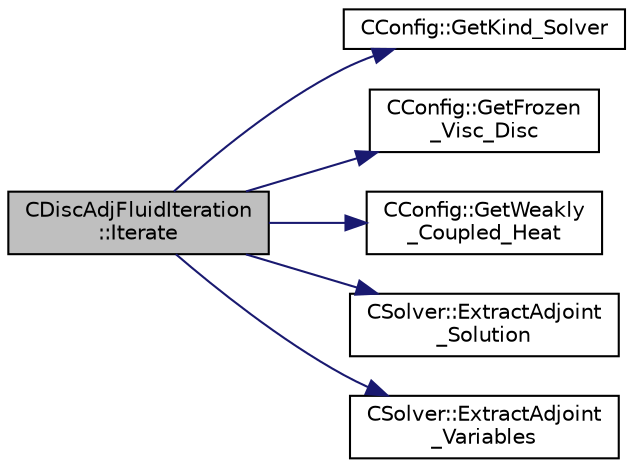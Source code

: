 digraph "CDiscAdjFluidIteration::Iterate"
{
  edge [fontname="Helvetica",fontsize="10",labelfontname="Helvetica",labelfontsize="10"];
  node [fontname="Helvetica",fontsize="10",shape=record];
  rankdir="LR";
  Node25 [label="CDiscAdjFluidIteration\l::Iterate",height=0.2,width=0.4,color="black", fillcolor="grey75", style="filled", fontcolor="black"];
  Node25 -> Node26 [color="midnightblue",fontsize="10",style="solid",fontname="Helvetica"];
  Node26 [label="CConfig::GetKind_Solver",height=0.2,width=0.4,color="black", fillcolor="white", style="filled",URL="$class_c_config.html#a0e2628fc803f14ec6179427ee02e8655",tooltip="Governing equations of the flow (it can be different from the run time equation). ..."];
  Node25 -> Node27 [color="midnightblue",fontsize="10",style="solid",fontname="Helvetica"];
  Node27 [label="CConfig::GetFrozen\l_Visc_Disc",height=0.2,width=0.4,color="black", fillcolor="white", style="filled",URL="$class_c_config.html#adb146862f57545364350419287581bbc",tooltip="Provides information about the way in which the turbulence will be treated by the disc..."];
  Node25 -> Node28 [color="midnightblue",fontsize="10",style="solid",fontname="Helvetica"];
  Node28 [label="CConfig::GetWeakly\l_Coupled_Heat",height=0.2,width=0.4,color="black", fillcolor="white", style="filled",URL="$class_c_config.html#adb13f6471b2c0bbef919ae9d8fe95f68",tooltip="Get the heat equation. "];
  Node25 -> Node29 [color="midnightblue",fontsize="10",style="solid",fontname="Helvetica"];
  Node29 [label="CSolver::ExtractAdjoint\l_Solution",height=0.2,width=0.4,color="black", fillcolor="white", style="filled",URL="$class_c_solver.html#a0b7f25a4fd331448b0d5e45687d30744",tooltip="A virtual member. "];
  Node25 -> Node30 [color="midnightblue",fontsize="10",style="solid",fontname="Helvetica"];
  Node30 [label="CSolver::ExtractAdjoint\l_Variables",height=0.2,width=0.4,color="black", fillcolor="white", style="filled",URL="$class_c_solver.html#a679c7c6937c728fb502fa1d725947379",tooltip="A virtual member. "];
}
